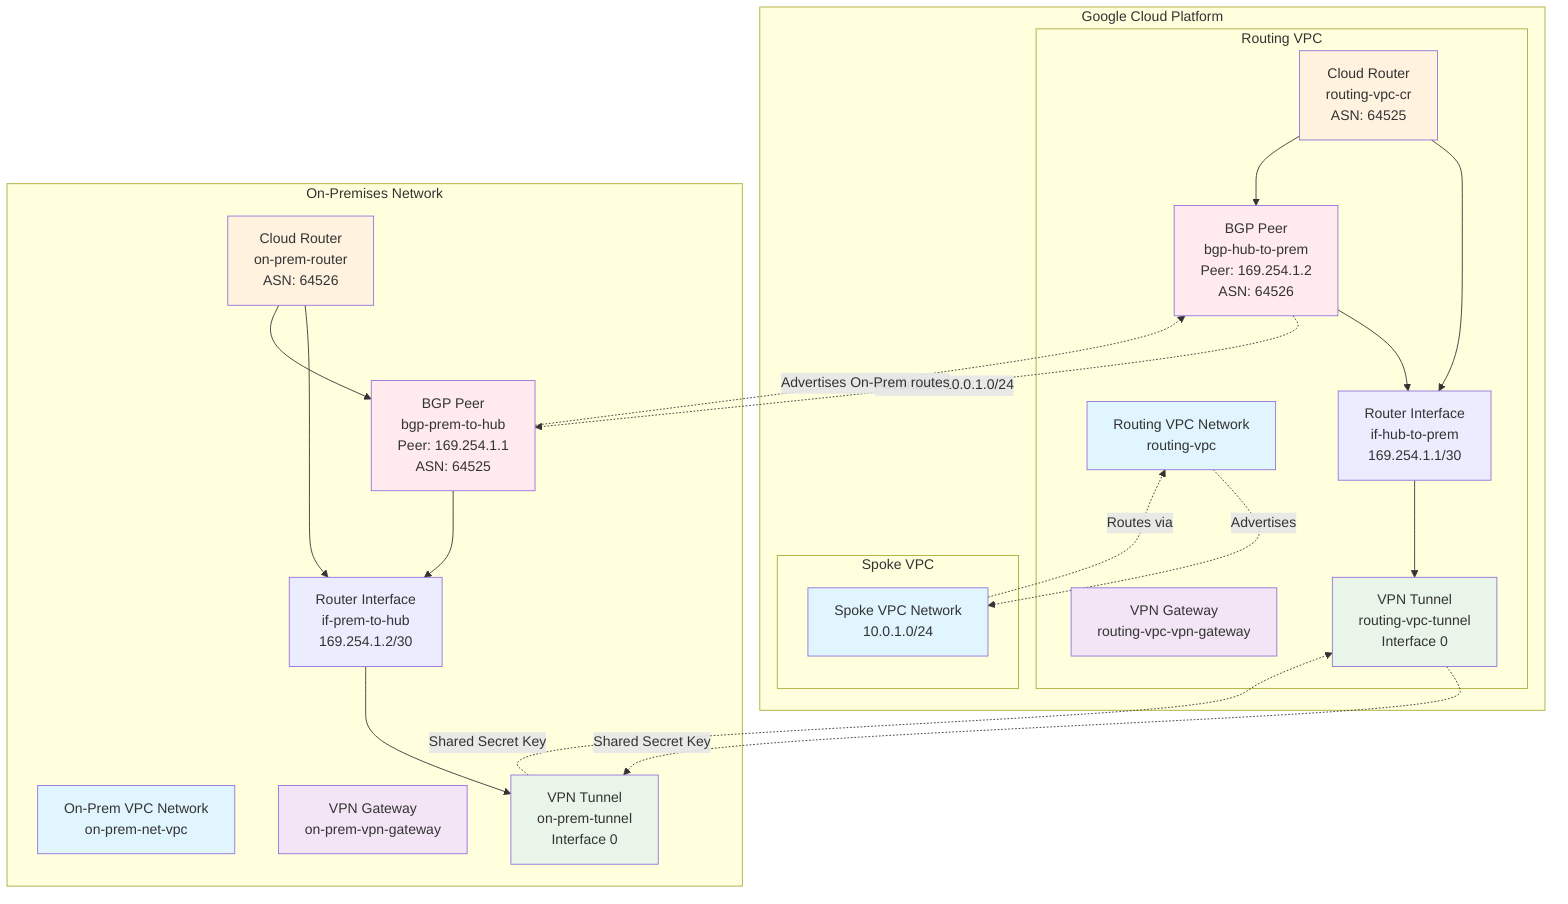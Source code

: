 graph TB
    subgraph "Google Cloud Platform"
        subgraph "Routing VPC"
            RV[Routing VPC Network<br/>routing-vpc]
            RVR[Cloud Router<br/>routing-vpc-cr<br/>ASN: 64525]
            RVGW[VPN Gateway<br/>routing-vpc-vpn-gateway]
            RVT[VPN Tunnel<br/>routing-vpc-tunnel<br/>Interface 0]
            RVI[Router Interface<br/>if-hub-to-prem<br/>169.254.1.1/30]
            RVBGP[BGP Peer<br/>bgp-hub-to-prem<br/>Peer: 169.254.1.2<br/>ASN: 64526]
        end

        subgraph "Spoke VPC"
            SV[Spoke VPC Network<br/>10.0.1.0/24]
        end
    end

    subgraph "On-Premises Network"
        OPV[On-Prem VPC Network<br/>on-prem-net-vpc]
        OPR[Cloud Router<br/>on-prem-router<br/>ASN: 64526]
        OPGW[VPN Gateway<br/>on-prem-vpn-gateway]
        OPT[VPN Tunnel<br/>on-prem-tunnel<br/>Interface 0]
        OPI[Router Interface<br/>if-prem-to-hub<br/>169.254.1.2/30]
        OPBGP[BGP Peer<br/>bgp-prem-to-hub<br/>Peer: 169.254.1.1<br/>ASN: 64525]
    end

    %% VPN接続
    RVT -.->|Shared Secret Key| OPT
    OPT -.->|Shared Secret Key| RVT

    %% ルーターインターフェース接続
    RVR --> RVI
    RVI --> RVT
    OPR --> OPI
    OPI --> OPT

    %% BGPピア接続
    RVR --> RVBGP
    RVBGP --> RVI
    OPR --> OPBGP
    OPBGP --> OPI

    %% VPC接続
    RV -.->|Advertises| SV
    SV -.->|Routes via| RV

    %% ルート広告
    RVBGP -.->|Advertises 10.0.1.0/24| OPBGP
    OPBGP -.->|Advertises On-Prem routes| RVBGP

    %% スタイル
    classDef vpc fill:#e1f5fe
    classDef router fill:#fff3e0
    classDef gateway fill:#f3e5f5
    classDef tunnel fill:#e8f5e8
    classDef bgp fill:#ffebee

    class RV,OPV,SV vpc
    class RVR,OPR router
    class RVGW,OPGW gateway
    class RVT,OPT tunnel
    class RVBGP,OPBGP bgp